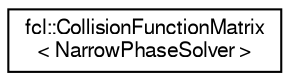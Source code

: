 digraph "Graphical Class Hierarchy"
{
  edge [fontname="FreeSans",fontsize="10",labelfontname="FreeSans",labelfontsize="10"];
  node [fontname="FreeSans",fontsize="10",shape=record];
  rankdir="LR";
  Node1 [label="fcl::CollisionFunctionMatrix\l\< NarrowPhaseSolver \>",height=0.2,width=0.4,color="black", fillcolor="white", style="filled",URL="$a00027.html",tooltip="collision matrix stores the functions for collision between different types of objects and provides a..."];
}
